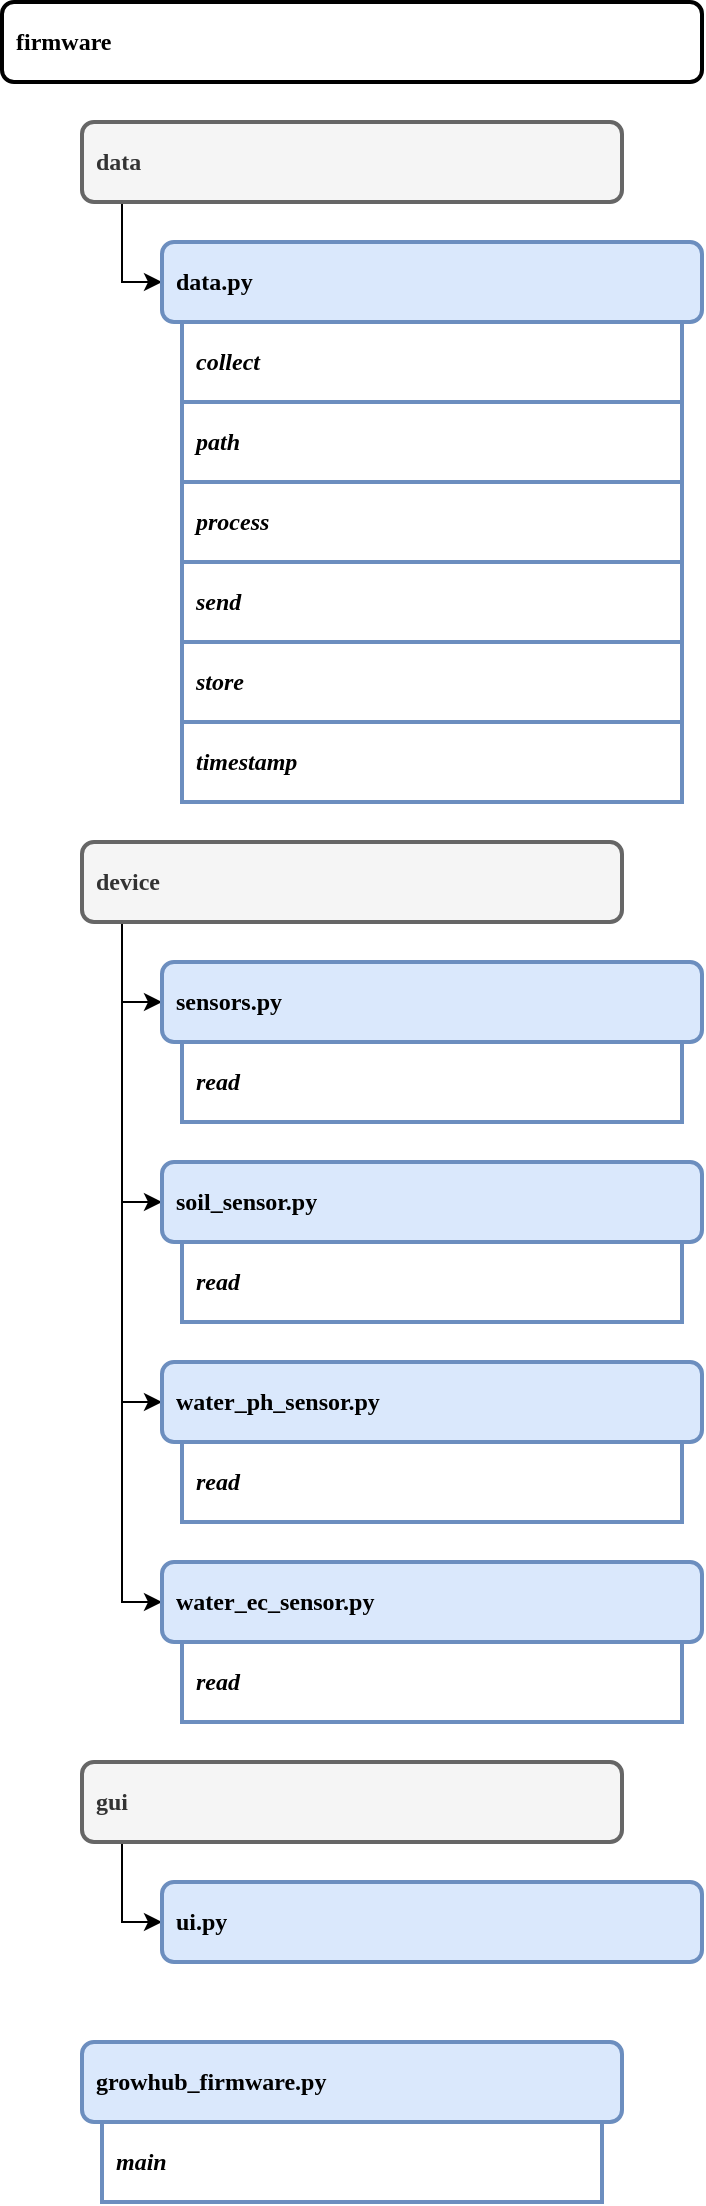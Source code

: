 <mxfile version="24.7.1" type="device">
  <diagram name="Page-1" id="98SaibWetq5Zmx9TvfdH">
    <mxGraphModel dx="650" dy="847" grid="1" gridSize="10" guides="1" tooltips="1" connect="1" arrows="1" fold="1" page="1" pageScale="1" pageWidth="850" pageHeight="1100" math="0" shadow="0">
      <root>
        <mxCell id="0" />
        <mxCell id="1" parent="0" />
        <mxCell id="JPX24dXlwFsOmHctKmx_-515" value="firmware" style="whiteSpace=wrap;strokeWidth=2;fontFamily=Verdana;align=left;spacingLeft=5;rounded=1;fontStyle=1" parent="1" vertex="1">
          <mxGeometry x="880" y="40" width="350" height="40" as="geometry" />
        </mxCell>
        <mxCell id="JPX24dXlwFsOmHctKmx_-517" value="" style="edgeStyle=orthogonalEdgeStyle;orthogonalLoop=1;jettySize=auto;html=1;rounded=0;entryX=0;entryY=0.5;entryDx=0;entryDy=0;exitX=0.1;exitY=0.995;exitDx=0;exitDy=0;exitPerimeter=0;" parent="1" source="JPX24dXlwFsOmHctKmx_-518" target="JPX24dXlwFsOmHctKmx_-516" edge="1">
          <mxGeometry width="80" relative="1" as="geometry">
            <mxPoint x="939" y="140" as="sourcePoint" />
            <mxPoint x="960" y="180" as="targetPoint" />
            <Array as="points">
              <mxPoint x="940" y="180" />
            </Array>
          </mxGeometry>
        </mxCell>
        <mxCell id="JPX24dXlwFsOmHctKmx_-518" value="data" style="whiteSpace=wrap;strokeWidth=2;fontFamily=Verdana;align=left;spacingLeft=5;fillColor=#f5f5f5;fontColor=#333333;strokeColor=#666666;rounded=1;fontStyle=1" parent="1" vertex="1">
          <mxGeometry x="920" y="100" width="270" height="40" as="geometry" />
        </mxCell>
        <mxCell id="JPX24dXlwFsOmHctKmx_-526" value="" style="edgeStyle=orthogonalEdgeStyle;orthogonalLoop=1;jettySize=auto;html=1;rounded=0;entryX=0;entryY=0.5;entryDx=0;entryDy=0;exitX=0.1;exitY=0.995;exitDx=0;exitDy=0;exitPerimeter=0;" parent="1" source="JPX24dXlwFsOmHctKmx_-527" target="JPX24dXlwFsOmHctKmx_-525" edge="1">
          <mxGeometry width="80" relative="1" as="geometry">
            <mxPoint x="939" y="500" as="sourcePoint" />
            <mxPoint x="960" y="540" as="targetPoint" />
            <Array as="points">
              <mxPoint x="940" y="540" />
            </Array>
          </mxGeometry>
        </mxCell>
        <mxCell id="muAVY--aXlsNcdVva6CD-5" value="process" style="whiteSpace=wrap;strokeWidth=2;fontFamily=Verdana;align=left;spacingLeft=5;fillColor=#FFFFFF;strokeColor=#6c8ebf;rounded=0;fontStyle=3" parent="1" vertex="1">
          <mxGeometry x="970" y="280" width="250" height="40" as="geometry" />
        </mxCell>
        <mxCell id="muAVY--aXlsNcdVva6CD-6" value="send" style="whiteSpace=wrap;strokeWidth=2;fontFamily=Verdana;align=left;spacingLeft=5;fillColor=#FFFFFF;strokeColor=#6c8ebf;rounded=0;fontStyle=3" parent="1" vertex="1">
          <mxGeometry x="970" y="320" width="250" height="40" as="geometry" />
        </mxCell>
        <mxCell id="muAVY--aXlsNcdVva6CD-7" value="store" style="whiteSpace=wrap;strokeWidth=2;fontFamily=Verdana;align=left;spacingLeft=5;fillColor=#FFFFFF;strokeColor=#6c8ebf;rounded=0;fontStyle=3" parent="1" vertex="1">
          <mxGeometry x="970" y="360" width="250" height="40" as="geometry" />
        </mxCell>
        <mxCell id="muAVY--aXlsNcdVva6CD-8" value="collect" style="whiteSpace=wrap;strokeWidth=2;fontFamily=Verdana;align=left;spacingLeft=5;fillColor=#FFFFFF;strokeColor=#6c8ebf;rounded=0;fontStyle=3;html=1;labelBackgroundColor=none;labelBorderColor=none;textShadow=0;fontSize=12;" parent="1" vertex="1">
          <mxGeometry x="970" y="200" width="250" height="40" as="geometry" />
        </mxCell>
        <mxCell id="muAVY--aXlsNcdVva6CD-14" value="path" style="whiteSpace=wrap;strokeWidth=2;fontFamily=Verdana;align=left;spacingLeft=5;fillColor=#FFFFFF;strokeColor=#6c8ebf;rounded=0;fontStyle=3" parent="1" vertex="1">
          <mxGeometry x="970" y="240" width="250" height="40" as="geometry" />
        </mxCell>
        <mxCell id="muAVY--aXlsNcdVva6CD-16" value="timestamp" style="whiteSpace=wrap;strokeWidth=2;fontFamily=Verdana;align=left;spacingLeft=5;fillColor=#FFFFFF;strokeColor=#6c8ebf;rounded=0;fontStyle=3" parent="1" vertex="1">
          <mxGeometry x="970" y="400" width="250" height="40" as="geometry" />
        </mxCell>
        <mxCell id="JPX24dXlwFsOmHctKmx_-516" value="data.py" style="whiteSpace=wrap;strokeWidth=2;fontFamily=Verdana;align=left;spacingLeft=5;fillColor=#dae8fc;strokeColor=#6c8ebf;rounded=1;fontStyle=1;" parent="1" vertex="1">
          <mxGeometry x="960" y="160" width="270" height="40" as="geometry" />
        </mxCell>
        <mxCell id="muAVY--aXlsNcdVva6CD-19" value="read" style="whiteSpace=wrap;strokeWidth=2;fontFamily=Verdana;align=left;spacingLeft=5;fillColor=#FFFFFF;strokeColor=#6c8ebf;rounded=0;fontStyle=3" parent="1" vertex="1">
          <mxGeometry x="970" y="560" width="250" height="40" as="geometry" />
        </mxCell>
        <mxCell id="muAVY--aXlsNcdVva6CD-20" value="read" style="whiteSpace=wrap;strokeWidth=2;fontFamily=Verdana;align=left;spacingLeft=5;fillColor=#FFFFFF;strokeColor=#6c8ebf;rounded=0;fontStyle=3" parent="1" vertex="1">
          <mxGeometry x="970" y="660" width="250" height="40" as="geometry" />
        </mxCell>
        <mxCell id="muAVY--aXlsNcdVva6CD-21" value="read" style="whiteSpace=wrap;strokeWidth=2;fontFamily=Verdana;align=left;spacingLeft=5;fillColor=#FFFFFF;strokeColor=#6c8ebf;rounded=0;fontStyle=3" parent="1" vertex="1">
          <mxGeometry x="970" y="760" width="250" height="40" as="geometry" />
        </mxCell>
        <mxCell id="muAVY--aXlsNcdVva6CD-22" value="read" style="whiteSpace=wrap;strokeWidth=2;fontFamily=Verdana;align=left;spacingLeft=5;fillColor=#FFFFFF;strokeColor=#6c8ebf;rounded=0;fontStyle=3" parent="1" vertex="1">
          <mxGeometry x="970" y="860" width="250" height="40" as="geometry" />
        </mxCell>
        <mxCell id="muAVY--aXlsNcdVva6CD-23" value="main" style="whiteSpace=wrap;strokeWidth=2;fontFamily=Verdana;align=left;spacingLeft=5;fillColor=#FFFFFF;strokeColor=#6c8ebf;rounded=0;fontStyle=3" parent="1" vertex="1">
          <mxGeometry x="930" y="1100" width="250" height="40" as="geometry" />
        </mxCell>
        <mxCell id="muAVY--aXlsNcdVva6CD-24" value="" style="edgeStyle=orthogonalEdgeStyle;orthogonalLoop=1;jettySize=auto;html=1;rounded=0;entryX=0;entryY=0.5;entryDx=0;entryDy=0;exitX=0.1;exitY=1;exitDx=0;exitDy=0;exitPerimeter=0;" parent="1" source="JPX24dXlwFsOmHctKmx_-527" target="muAVY--aXlsNcdVva6CD-2" edge="1">
          <mxGeometry width="80" relative="1" as="geometry">
            <mxPoint x="947" y="500" as="sourcePoint" />
            <mxPoint x="960" y="540" as="targetPoint" />
            <Array as="points">
              <mxPoint x="940" y="500" />
              <mxPoint x="940" y="640" />
            </Array>
          </mxGeometry>
        </mxCell>
        <mxCell id="muAVY--aXlsNcdVva6CD-25" value="" style="edgeStyle=orthogonalEdgeStyle;orthogonalLoop=1;jettySize=auto;html=1;rounded=0;entryX=0;entryY=0.5;entryDx=0;entryDy=0;exitX=0.099;exitY=1.002;exitDx=0;exitDy=0;exitPerimeter=0;" parent="1" source="JPX24dXlwFsOmHctKmx_-527" target="muAVY--aXlsNcdVva6CD-3" edge="1">
          <mxGeometry width="80" relative="1" as="geometry">
            <mxPoint x="947" y="500" as="sourcePoint" />
            <mxPoint x="960" y="540" as="targetPoint" />
            <Array as="points">
              <mxPoint x="940" y="500" />
              <mxPoint x="940" y="740" />
            </Array>
          </mxGeometry>
        </mxCell>
        <mxCell id="muAVY--aXlsNcdVva6CD-26" value="" style="edgeStyle=orthogonalEdgeStyle;orthogonalLoop=1;jettySize=auto;html=1;rounded=0;entryX=0;entryY=0.5;entryDx=0;entryDy=0;exitX=0.101;exitY=1;exitDx=0;exitDy=0;exitPerimeter=0;" parent="1" source="JPX24dXlwFsOmHctKmx_-527" target="muAVY--aXlsNcdVva6CD-4" edge="1">
          <mxGeometry width="80" relative="1" as="geometry">
            <mxPoint x="947" y="500" as="sourcePoint" />
            <mxPoint x="960" y="540" as="targetPoint" />
            <Array as="points">
              <mxPoint x="940" y="500" />
              <mxPoint x="940" y="840" />
            </Array>
          </mxGeometry>
        </mxCell>
        <mxCell id="JPX24dXlwFsOmHctKmx_-527" value="device" style="whiteSpace=wrap;strokeWidth=2;fontFamily=Verdana;align=left;spacingLeft=5;fillColor=#f5f5f5;fontColor=#333333;strokeColor=#666666;rounded=1;fontStyle=1" parent="1" vertex="1">
          <mxGeometry x="920" y="460" width="270" height="40" as="geometry" />
        </mxCell>
        <mxCell id="muAVY--aXlsNcdVva6CD-1" value="growhub_firmware.py" style="whiteSpace=wrap;strokeWidth=2;fontFamily=Verdana;align=left;spacingLeft=5;fillColor=#dae8fc;strokeColor=#6c8ebf;rounded=1;fontStyle=1" parent="1" vertex="1">
          <mxGeometry x="920" y="1060" width="270" height="40" as="geometry" />
        </mxCell>
        <mxCell id="muAVY--aXlsNcdVva6CD-4" value="water_ec_sensor.py" style="whiteSpace=wrap;strokeWidth=2;fontFamily=Verdana;align=left;spacingLeft=5;fillColor=#dae8fc;strokeColor=#6c8ebf;rounded=1;fontStyle=1" parent="1" vertex="1">
          <mxGeometry x="960" y="820" width="270" height="40" as="geometry" />
        </mxCell>
        <mxCell id="muAVY--aXlsNcdVva6CD-3" value="water_ph_sensor.py" style="whiteSpace=wrap;strokeWidth=2;fontFamily=Verdana;align=left;spacingLeft=5;fillColor=#dae8fc;strokeColor=#6c8ebf;rounded=1;fontStyle=1" parent="1" vertex="1">
          <mxGeometry x="960" y="720" width="270" height="40" as="geometry" />
        </mxCell>
        <mxCell id="muAVY--aXlsNcdVva6CD-2" value="soil_sensor.py" style="whiteSpace=wrap;strokeWidth=2;fontFamily=Verdana;align=left;spacingLeft=5;fillColor=#dae8fc;strokeColor=#6c8ebf;rounded=1;fontStyle=1" parent="1" vertex="1">
          <mxGeometry x="960" y="620" width="270" height="40" as="geometry" />
        </mxCell>
        <mxCell id="JPX24dXlwFsOmHctKmx_-525" value="sensors.py" style="whiteSpace=wrap;strokeWidth=2;fontFamily=Verdana;align=left;spacingLeft=5;fillColor=#dae8fc;strokeColor=#6c8ebf;rounded=1;fontStyle=1" parent="1" vertex="1">
          <mxGeometry x="960" y="520" width="270" height="40" as="geometry" />
        </mxCell>
        <mxCell id="muAVY--aXlsNcdVva6CD-27" value="" style="edgeStyle=orthogonalEdgeStyle;orthogonalLoop=1;jettySize=auto;html=1;rounded=0;entryX=0;entryY=0.5;entryDx=0;entryDy=0;exitX=0.1;exitY=0.995;exitDx=0;exitDy=0;exitPerimeter=0;" parent="1" source="muAVY--aXlsNcdVva6CD-28" target="muAVY--aXlsNcdVva6CD-29" edge="1">
          <mxGeometry width="80" relative="1" as="geometry">
            <mxPoint x="939" y="960" as="sourcePoint" />
            <mxPoint x="960" y="1000" as="targetPoint" />
            <Array as="points">
              <mxPoint x="940" y="1000" />
            </Array>
          </mxGeometry>
        </mxCell>
        <mxCell id="muAVY--aXlsNcdVva6CD-28" value="gui" style="whiteSpace=wrap;strokeWidth=2;fontFamily=Verdana;align=left;spacingLeft=5;fillColor=#f5f5f5;fontColor=#333333;strokeColor=#666666;rounded=1;fontStyle=1" parent="1" vertex="1">
          <mxGeometry x="920" y="920" width="270" height="40" as="geometry" />
        </mxCell>
        <mxCell id="muAVY--aXlsNcdVva6CD-29" value="ui.py" style="whiteSpace=wrap;strokeWidth=2;fontFamily=Verdana;align=left;spacingLeft=5;fillColor=#dae8fc;strokeColor=#6c8ebf;rounded=1;fontStyle=1;" parent="1" vertex="1">
          <mxGeometry x="960" y="980" width="270" height="40" as="geometry" />
        </mxCell>
      </root>
    </mxGraphModel>
  </diagram>
</mxfile>
